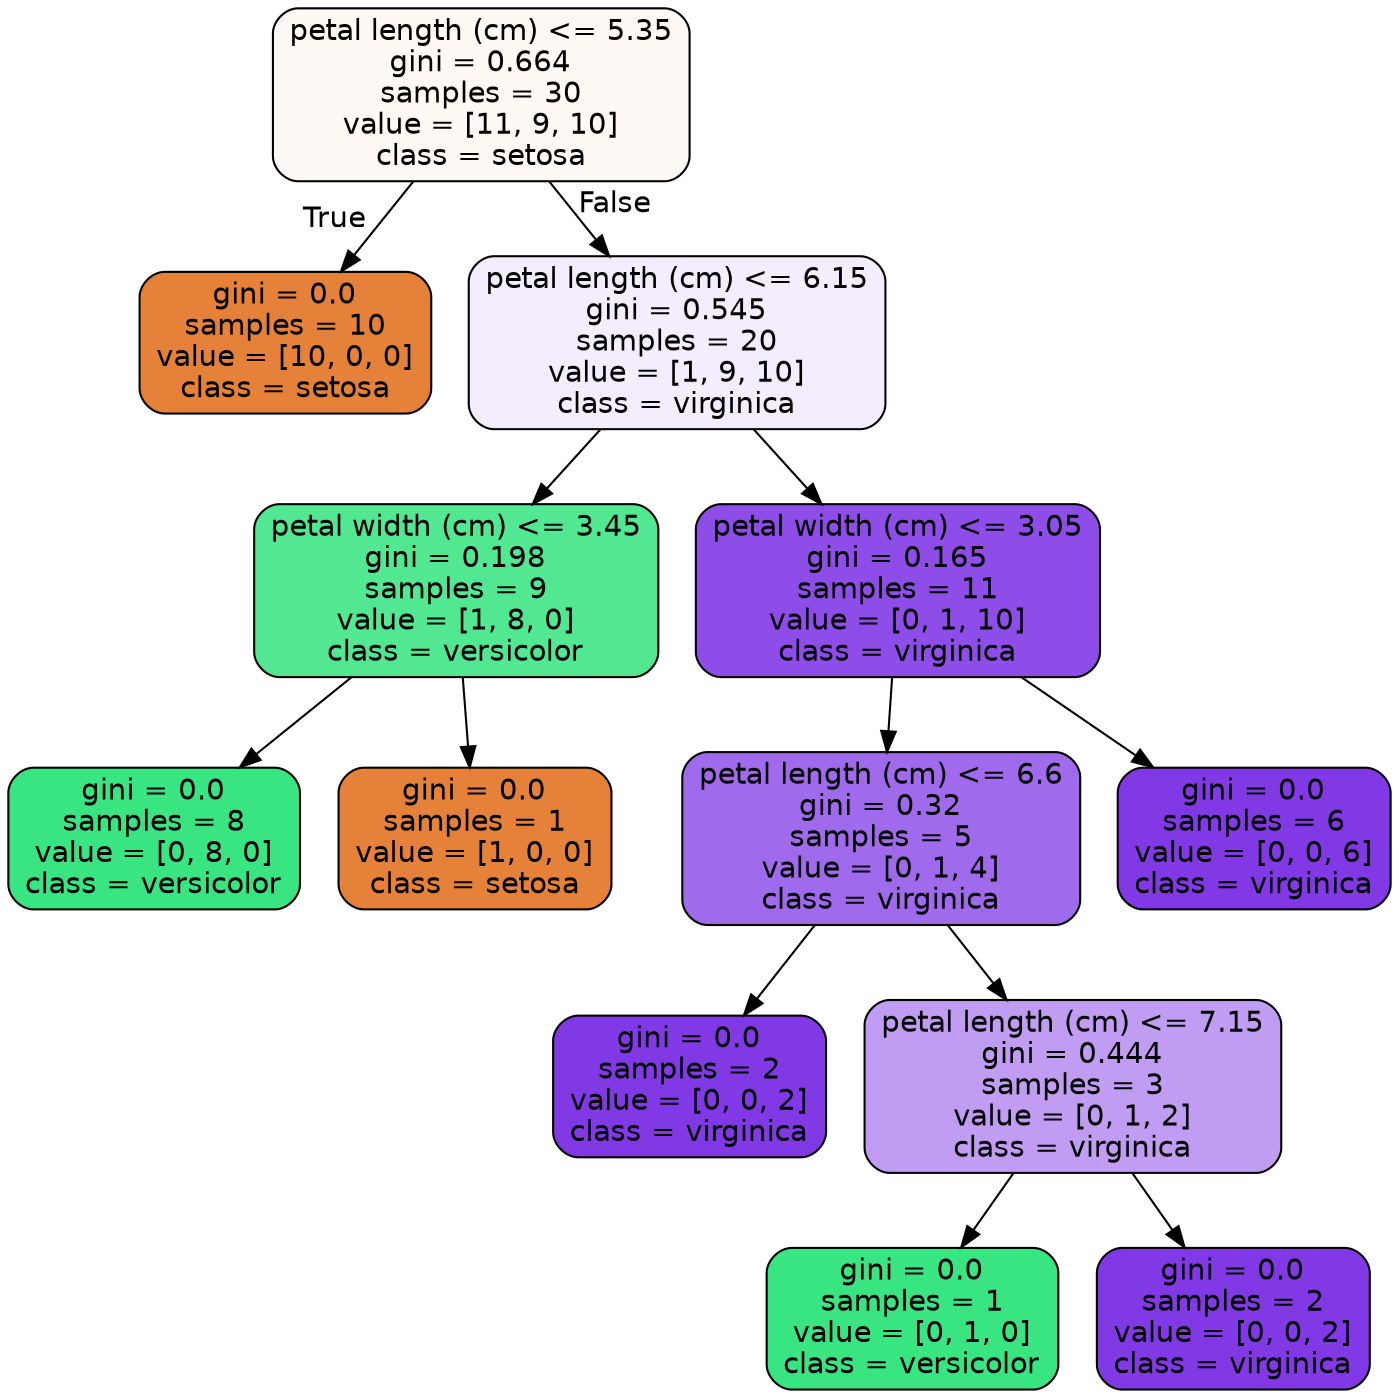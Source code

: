 digraph Tree {
node [shape=box, style="filled, rounded", color="black", fontname=helvetica] ;
edge [fontname=helvetica] ;
0 [label="petal length (cm) <= 5.35\ngini = 0.664\nsamples = 30\nvalue = [11, 9, 10]\nclass = setosa", fillcolor="#fef9f5"] ;
1 [label="gini = 0.0\nsamples = 10\nvalue = [10, 0, 0]\nclass = setosa", fillcolor="#e58139"] ;
0 -> 1 [labeldistance=2.5, labelangle=45, headlabel="True"] ;
2 [label="petal length (cm) <= 6.15\ngini = 0.545\nsamples = 20\nvalue = [1, 9, 10]\nclass = virginica", fillcolor="#f4edfd"] ;
0 -> 2 [labeldistance=2.5, labelangle=-45, headlabel="False"] ;
3 [label="petal width (cm) <= 3.45\ngini = 0.198\nsamples = 9\nvalue = [1, 8, 0]\nclass = versicolor", fillcolor="#52e891"] ;
2 -> 3 ;
4 [label="gini = 0.0\nsamples = 8\nvalue = [0, 8, 0]\nclass = versicolor", fillcolor="#39e581"] ;
3 -> 4 ;
5 [label="gini = 0.0\nsamples = 1\nvalue = [1, 0, 0]\nclass = setosa", fillcolor="#e58139"] ;
3 -> 5 ;
6 [label="petal width (cm) <= 3.05\ngini = 0.165\nsamples = 11\nvalue = [0, 1, 10]\nclass = virginica", fillcolor="#8e4de8"] ;
2 -> 6 ;
7 [label="petal length (cm) <= 6.6\ngini = 0.32\nsamples = 5\nvalue = [0, 1, 4]\nclass = virginica", fillcolor="#a06aec"] ;
6 -> 7 ;
8 [label="gini = 0.0\nsamples = 2\nvalue = [0, 0, 2]\nclass = virginica", fillcolor="#8139e5"] ;
7 -> 8 ;
9 [label="petal length (cm) <= 7.15\ngini = 0.444\nsamples = 3\nvalue = [0, 1, 2]\nclass = virginica", fillcolor="#c09cf2"] ;
7 -> 9 ;
10 [label="gini = 0.0\nsamples = 1\nvalue = [0, 1, 0]\nclass = versicolor", fillcolor="#39e581"] ;
9 -> 10 ;
11 [label="gini = 0.0\nsamples = 2\nvalue = [0, 0, 2]\nclass = virginica", fillcolor="#8139e5"] ;
9 -> 11 ;
12 [label="gini = 0.0\nsamples = 6\nvalue = [0, 0, 6]\nclass = virginica", fillcolor="#8139e5"] ;
6 -> 12 ;
}